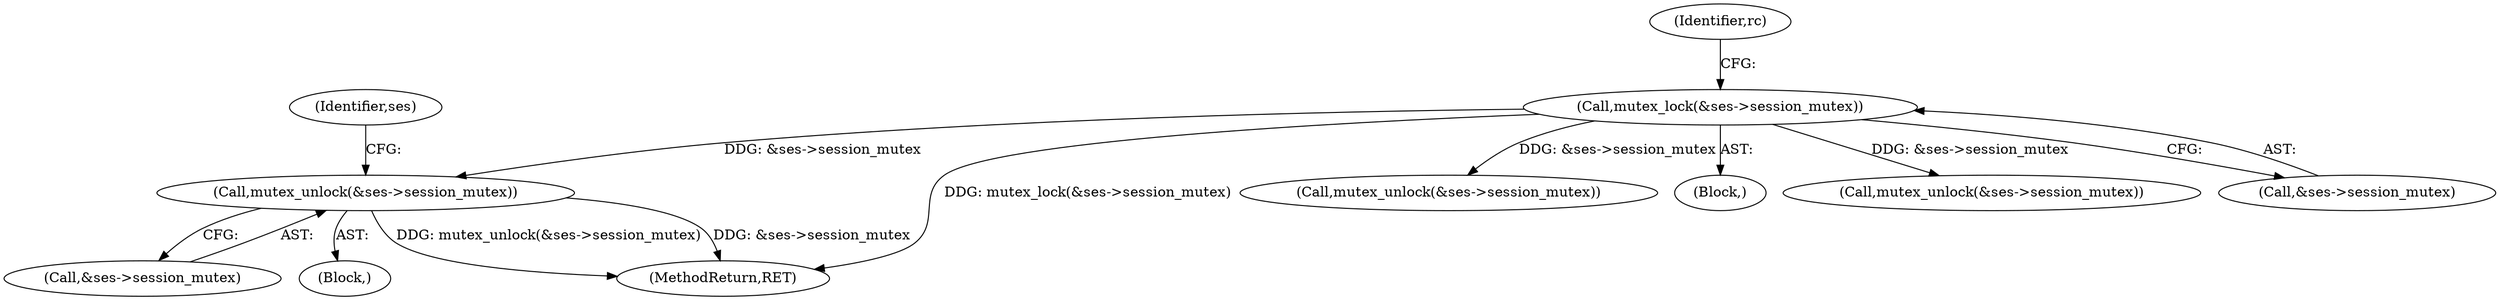 digraph "0_linux_4ff67b720c02c36e54d55b88c2931879b7db1cd2_0@API" {
"1000151" [label="(Call,mutex_unlock(&ses->session_mutex))"];
"1000138" [label="(Call,mutex_lock(&ses->session_mutex))"];
"1000144" [label="(Identifier,rc)"];
"1000152" [label="(Call,&ses->session_mutex)"];
"1000194" [label="(Call,mutex_unlock(&ses->session_mutex))"];
"1000129" [label="(Block,)"];
"1000182" [label="(Call,mutex_unlock(&ses->session_mutex))"];
"1000139" [label="(Call,&ses->session_mutex)"];
"1000150" [label="(Block,)"];
"1000151" [label="(Call,mutex_unlock(&ses->session_mutex))"];
"1000138" [label="(Call,mutex_lock(&ses->session_mutex))"];
"1000157" [label="(Identifier,ses)"];
"1000392" [label="(MethodReturn,RET)"];
"1000151" -> "1000150"  [label="AST: "];
"1000151" -> "1000152"  [label="CFG: "];
"1000152" -> "1000151"  [label="AST: "];
"1000157" -> "1000151"  [label="CFG: "];
"1000151" -> "1000392"  [label="DDG: mutex_unlock(&ses->session_mutex)"];
"1000151" -> "1000392"  [label="DDG: &ses->session_mutex"];
"1000138" -> "1000151"  [label="DDG: &ses->session_mutex"];
"1000138" -> "1000129"  [label="AST: "];
"1000138" -> "1000139"  [label="CFG: "];
"1000139" -> "1000138"  [label="AST: "];
"1000144" -> "1000138"  [label="CFG: "];
"1000138" -> "1000392"  [label="DDG: mutex_lock(&ses->session_mutex)"];
"1000138" -> "1000182"  [label="DDG: &ses->session_mutex"];
"1000138" -> "1000194"  [label="DDG: &ses->session_mutex"];
}
